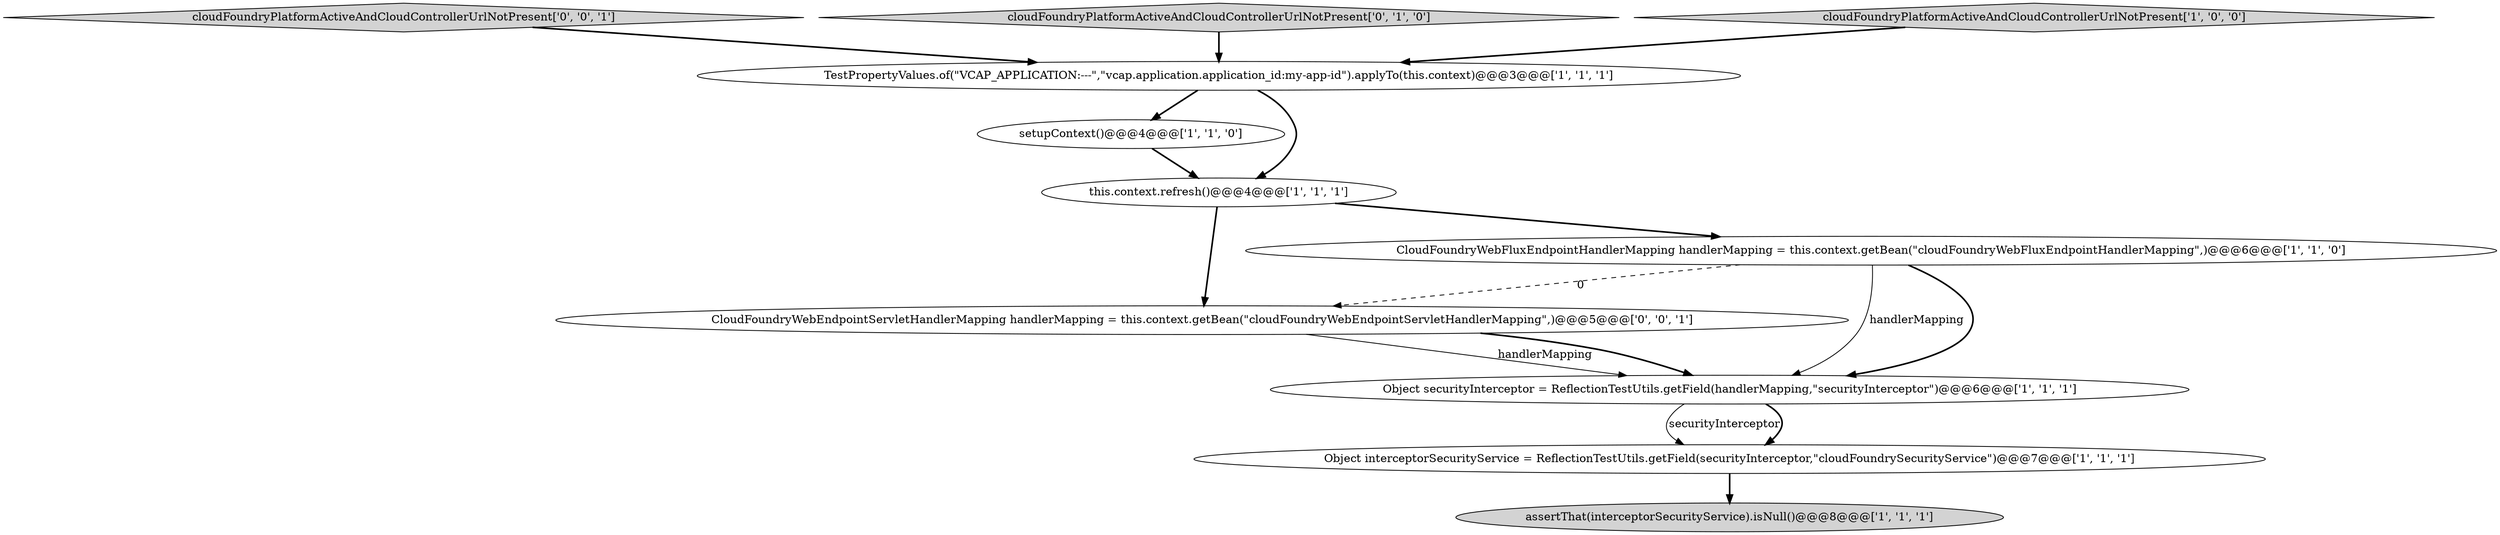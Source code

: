 digraph {
4 [style = filled, label = "Object securityInterceptor = ReflectionTestUtils.getField(handlerMapping,\"securityInterceptor\")@@@6@@@['1', '1', '1']", fillcolor = white, shape = ellipse image = "AAA0AAABBB1BBB"];
7 [style = filled, label = "setupContext()@@@4@@@['1', '1', '0']", fillcolor = white, shape = ellipse image = "AAA0AAABBB1BBB"];
9 [style = filled, label = "cloudFoundryPlatformActiveAndCloudControllerUrlNotPresent['0', '0', '1']", fillcolor = lightgray, shape = diamond image = "AAA0AAABBB3BBB"];
2 [style = filled, label = "this.context.refresh()@@@4@@@['1', '1', '1']", fillcolor = white, shape = ellipse image = "AAA0AAABBB1BBB"];
5 [style = filled, label = "Object interceptorSecurityService = ReflectionTestUtils.getField(securityInterceptor,\"cloudFoundrySecurityService\")@@@7@@@['1', '1', '1']", fillcolor = white, shape = ellipse image = "AAA0AAABBB1BBB"];
0 [style = filled, label = "assertThat(interceptorSecurityService).isNull()@@@8@@@['1', '1', '1']", fillcolor = lightgray, shape = ellipse image = "AAA0AAABBB1BBB"];
10 [style = filled, label = "CloudFoundryWebEndpointServletHandlerMapping handlerMapping = this.context.getBean(\"cloudFoundryWebEndpointServletHandlerMapping\",)@@@5@@@['0', '0', '1']", fillcolor = white, shape = ellipse image = "AAA0AAABBB3BBB"];
6 [style = filled, label = "TestPropertyValues.of(\"VCAP_APPLICATION:---\",\"vcap.application.application_id:my-app-id\").applyTo(this.context)@@@3@@@['1', '1', '1']", fillcolor = white, shape = ellipse image = "AAA0AAABBB1BBB"];
1 [style = filled, label = "CloudFoundryWebFluxEndpointHandlerMapping handlerMapping = this.context.getBean(\"cloudFoundryWebFluxEndpointHandlerMapping\",)@@@6@@@['1', '1', '0']", fillcolor = white, shape = ellipse image = "AAA0AAABBB1BBB"];
8 [style = filled, label = "cloudFoundryPlatformActiveAndCloudControllerUrlNotPresent['0', '1', '0']", fillcolor = lightgray, shape = diamond image = "AAA0AAABBB2BBB"];
3 [style = filled, label = "cloudFoundryPlatformActiveAndCloudControllerUrlNotPresent['1', '0', '0']", fillcolor = lightgray, shape = diamond image = "AAA0AAABBB1BBB"];
1->4 [style = solid, label="handlerMapping"];
10->4 [style = solid, label="handlerMapping"];
3->6 [style = bold, label=""];
1->4 [style = bold, label=""];
8->6 [style = bold, label=""];
1->10 [style = dashed, label="0"];
6->7 [style = bold, label=""];
5->0 [style = bold, label=""];
4->5 [style = solid, label="securityInterceptor"];
2->10 [style = bold, label=""];
4->5 [style = bold, label=""];
7->2 [style = bold, label=""];
2->1 [style = bold, label=""];
9->6 [style = bold, label=""];
6->2 [style = bold, label=""];
10->4 [style = bold, label=""];
}
